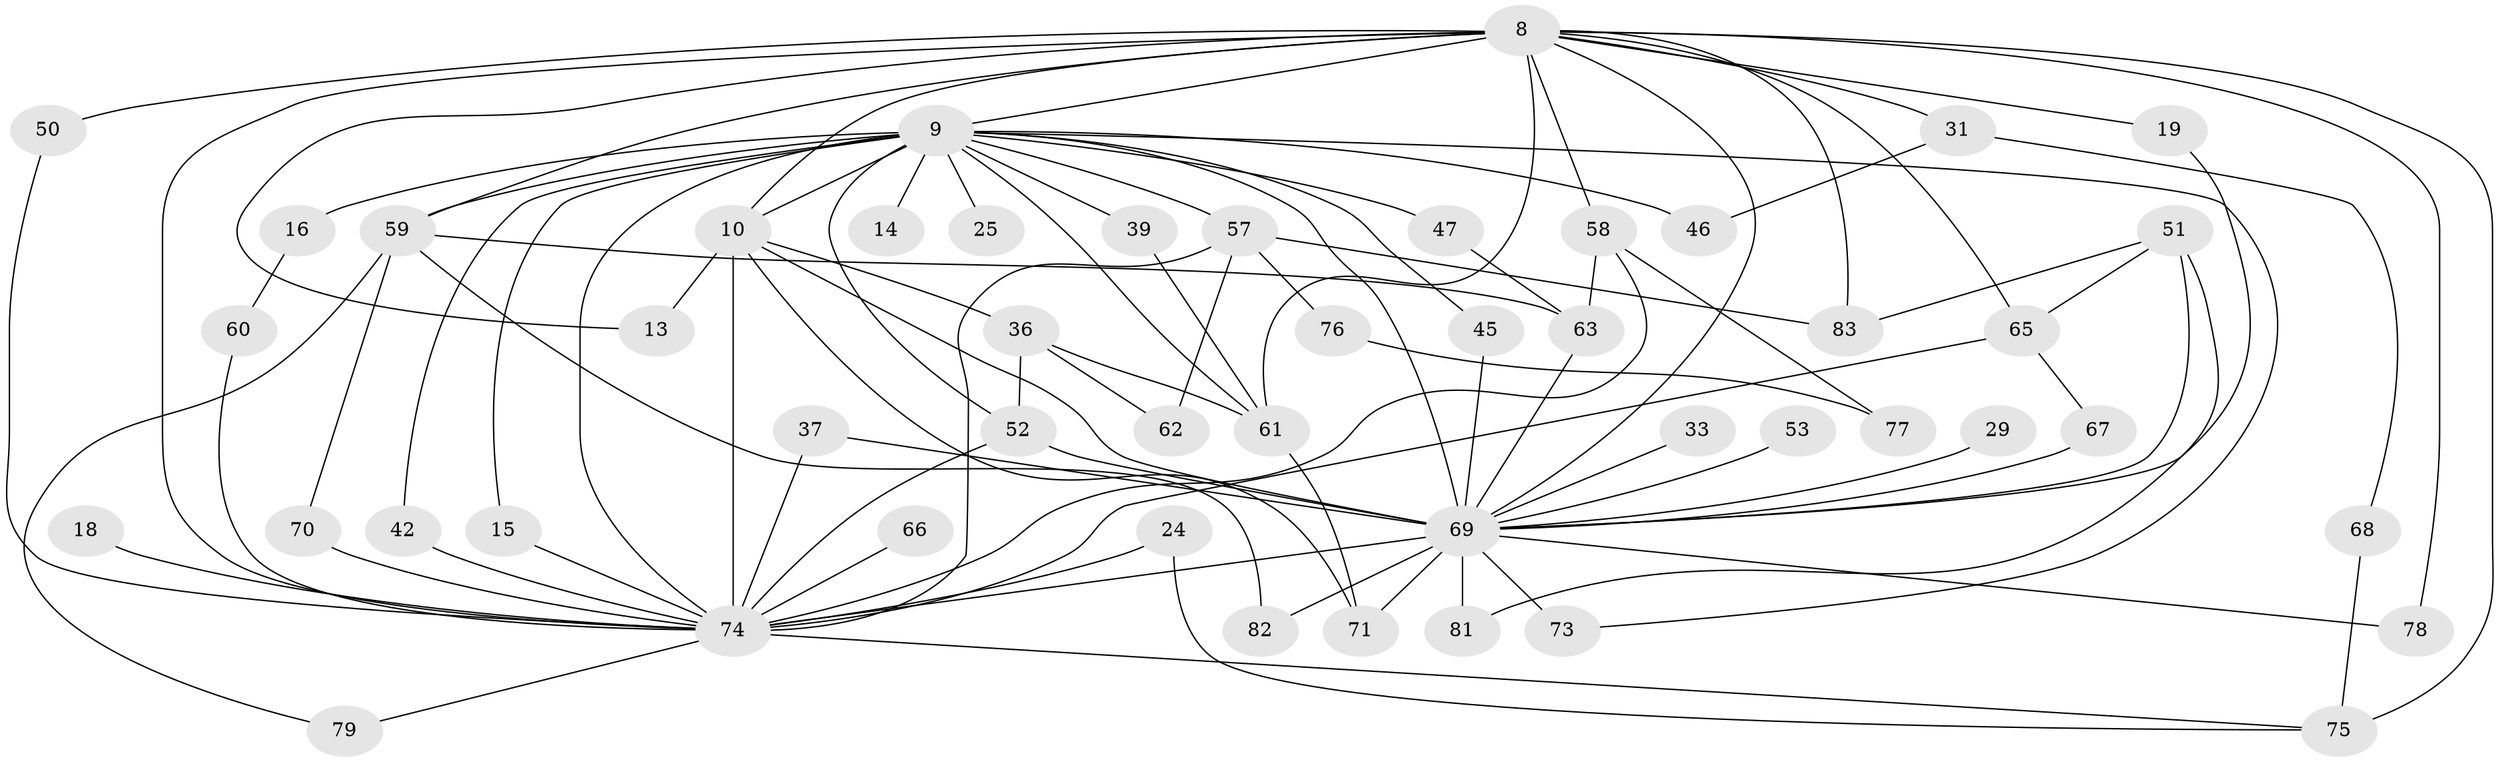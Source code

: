// original degree distribution, {22: 0.012048192771084338, 21: 0.04819277108433735, 16: 0.012048192771084338, 12: 0.012048192771084338, 19: 0.012048192771084338, 18: 0.012048192771084338, 10: 0.012048192771084338, 6: 0.012048192771084338, 3: 0.26506024096385544, 2: 0.46987951807228917, 4: 0.0963855421686747, 5: 0.012048192771084338, 7: 0.024096385542168676}
// Generated by graph-tools (version 1.1) at 2025/49/03/04/25 21:49:44]
// undirected, 49 vertices, 93 edges
graph export_dot {
graph [start="1"]
  node [color=gray90,style=filled];
  8 [super="+3"];
  9 [super="+2"];
  10 [super="+5"];
  13;
  14;
  15;
  16;
  18;
  19;
  24 [super="+12"];
  25;
  29;
  31;
  33;
  36;
  37;
  39 [super="+38"];
  42;
  45;
  46;
  47;
  50;
  51 [super="+27"];
  52 [super="+28+30"];
  53;
  57 [super="+35"];
  58 [super="+21"];
  59 [super="+44+55"];
  60;
  61 [super="+54"];
  62;
  63 [super="+34"];
  65 [super="+49"];
  66;
  67;
  68;
  69 [super="+26+20+6"];
  70;
  71 [super="+17"];
  73 [super="+43"];
  74 [super="+72+7"];
  75 [super="+32+56"];
  76;
  77;
  78;
  79;
  81 [super="+80"];
  82 [super="+23"];
  83 [super="+64"];
  8 -- 9 [weight=4];
  8 -- 10 [weight=4];
  8 -- 13;
  8 -- 19;
  8 -- 31 [weight=2];
  8 -- 58 [weight=2];
  8 -- 65;
  8 -- 78;
  8 -- 50;
  8 -- 83;
  8 -- 75 [weight=2];
  8 -- 69 [weight=5];
  8 -- 59;
  8 -- 61;
  8 -- 74 [weight=4];
  9 -- 10 [weight=4];
  9 -- 14 [weight=2];
  9 -- 15;
  9 -- 16 [weight=2];
  9 -- 25 [weight=2];
  9 -- 39 [weight=2];
  9 -- 45;
  9 -- 46;
  9 -- 47;
  9 -- 74 [weight=5];
  9 -- 42;
  9 -- 73;
  9 -- 57;
  9 -- 69 [weight=5];
  9 -- 59 [weight=3];
  9 -- 61;
  9 -- 52;
  10 -- 13;
  10 -- 36;
  10 -- 71;
  10 -- 69 [weight=4];
  10 -- 74 [weight=5];
  15 -- 74;
  16 -- 60;
  18 -- 74 [weight=2];
  19 -- 69;
  24 -- 75;
  24 -- 74 [weight=2];
  29 -- 69;
  31 -- 46;
  31 -- 68;
  33 -- 69;
  36 -- 61;
  36 -- 62;
  36 -- 52;
  37 -- 69;
  37 -- 74;
  39 -- 61;
  42 -- 74;
  45 -- 69;
  47 -- 63;
  50 -- 74;
  51 -- 81 [weight=2];
  51 -- 69 [weight=3];
  51 -- 65;
  51 -- 83;
  52 -- 74 [weight=2];
  52 -- 69;
  53 -- 69 [weight=2];
  57 -- 76;
  57 -- 62;
  57 -- 83;
  57 -- 74 [weight=2];
  58 -- 77;
  58 -- 74;
  58 -- 63;
  59 -- 79;
  59 -- 70;
  59 -- 82;
  59 -- 63;
  60 -- 74;
  61 -- 71;
  63 -- 69;
  65 -- 67;
  65 -- 74;
  66 -- 74;
  67 -- 69;
  68 -- 75;
  69 -- 71;
  69 -- 73 [weight=2];
  69 -- 78;
  69 -- 81 [weight=2];
  69 -- 82 [weight=2];
  69 -- 74 [weight=5];
  70 -- 74;
  74 -- 75;
  74 -- 79;
  76 -- 77;
}
